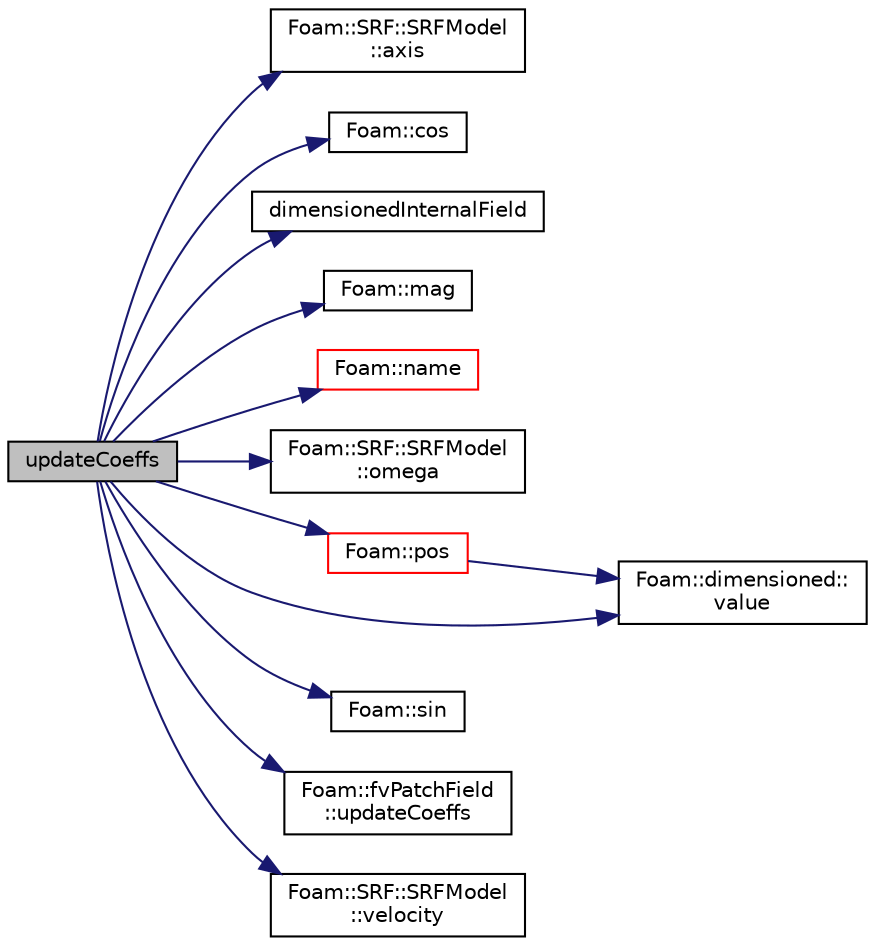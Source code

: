 digraph "updateCoeffs"
{
  bgcolor="transparent";
  edge [fontname="Helvetica",fontsize="10",labelfontname="Helvetica",labelfontsize="10"];
  node [fontname="Helvetica",fontsize="10",shape=record];
  rankdir="LR";
  Node1 [label="updateCoeffs",height=0.2,width=0.4,color="black", fillcolor="grey75", style="filled", fontcolor="black"];
  Node1 -> Node2 [color="midnightblue",fontsize="10",style="solid",fontname="Helvetica"];
  Node2 [label="Foam::SRF::SRFModel\l::axis",height=0.2,width=0.4,color="black",URL="$a02422.html#aa6cabce6511dc6ceac561be770d66f0c",tooltip="Return the axis of rotation. "];
  Node1 -> Node3 [color="midnightblue",fontsize="10",style="solid",fontname="Helvetica"];
  Node3 [label="Foam::cos",height=0.2,width=0.4,color="black",URL="$a10742.html#aebb41a148f7cf44b63e12f69e487e49f"];
  Node1 -> Node4 [color="midnightblue",fontsize="10",style="solid",fontname="Helvetica"];
  Node4 [label="dimensionedInternalField",height=0.2,width=0.4,color="black",URL="$a03130.html#a942cd19121a46cdc649099eb27c74b18"];
  Node1 -> Node5 [color="midnightblue",fontsize="10",style="solid",fontname="Helvetica"];
  Node5 [label="Foam::mag",height=0.2,width=0.4,color="black",URL="$a10742.html#a929da2a3fdcf3dacbbe0487d3a330dae"];
  Node1 -> Node6 [color="midnightblue",fontsize="10",style="solid",fontname="Helvetica"];
  Node6 [label="Foam::name",height=0.2,width=0.4,color="red",URL="$a10742.html#adcb0df2bd4953cb6bb390272d8263c3a",tooltip="Return a string representation of a complex. "];
  Node1 -> Node7 [color="midnightblue",fontsize="10",style="solid",fontname="Helvetica"];
  Node7 [label="Foam::SRF::SRFModel\l::omega",height=0.2,width=0.4,color="black",URL="$a02422.html#af1ecb5158886026657be558c0e7a9922",tooltip="Return the angular velocity field [rad/s]. "];
  Node1 -> Node8 [color="midnightblue",fontsize="10",style="solid",fontname="Helvetica"];
  Node8 [label="Foam::pos",height=0.2,width=0.4,color="red",URL="$a10742.html#a09a190b59f3d01b258bca0fa964a6212"];
  Node8 -> Node9 [color="midnightblue",fontsize="10",style="solid",fontname="Helvetica"];
  Node9 [label="Foam::dimensioned::\lvalue",height=0.2,width=0.4,color="black",URL="$a00533.html#a080d3824651cfcf52f72acceec615aaa",tooltip="Return const reference to value. "];
  Node1 -> Node10 [color="midnightblue",fontsize="10",style="solid",fontname="Helvetica"];
  Node10 [label="Foam::sin",height=0.2,width=0.4,color="black",URL="$a10742.html#a4517d680df5510934705011b30dcefa6"];
  Node1 -> Node11 [color="midnightblue",fontsize="10",style="solid",fontname="Helvetica"];
  Node11 [label="Foam::fvPatchField\l::updateCoeffs",height=0.2,width=0.4,color="black",URL="$a00889.html#a7e24eafac629d3733181cd942d4c902f",tooltip="Update the coefficients associated with the patch field. "];
  Node1 -> Node9 [color="midnightblue",fontsize="10",style="solid",fontname="Helvetica"];
  Node1 -> Node12 [color="midnightblue",fontsize="10",style="solid",fontname="Helvetica"];
  Node12 [label="Foam::SRF::SRFModel\l::velocity",height=0.2,width=0.4,color="black",URL="$a02422.html#a8e2b8a2a69690ad24110140be4448de0",tooltip="Return velocity vector from positions. "];
}
